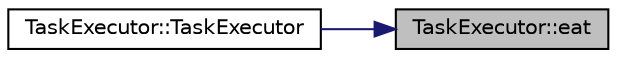 digraph "TaskExecutor::eat"
{
 // LATEX_PDF_SIZE
  edge [fontname="Helvetica",fontsize="10",labelfontname="Helvetica",labelfontsize="10"];
  node [fontname="Helvetica",fontsize="10",shape=record];
  rankdir="RL";
  Node1 [label="TaskExecutor::eat",height=0.2,width=0.4,color="black", fillcolor="grey75", style="filled", fontcolor="black",tooltip=" "];
  Node1 -> Node2 [dir="back",color="midnightblue",fontsize="10",style="solid",fontname="Helvetica"];
  Node2 [label="TaskExecutor::TaskExecutor",height=0.2,width=0.4,color="black", fillcolor="white", style="filled",URL="$struct_task_executor.html#aa0e84fa6569c8b408fafe690aec83f4e",tooltip=" "];
}

